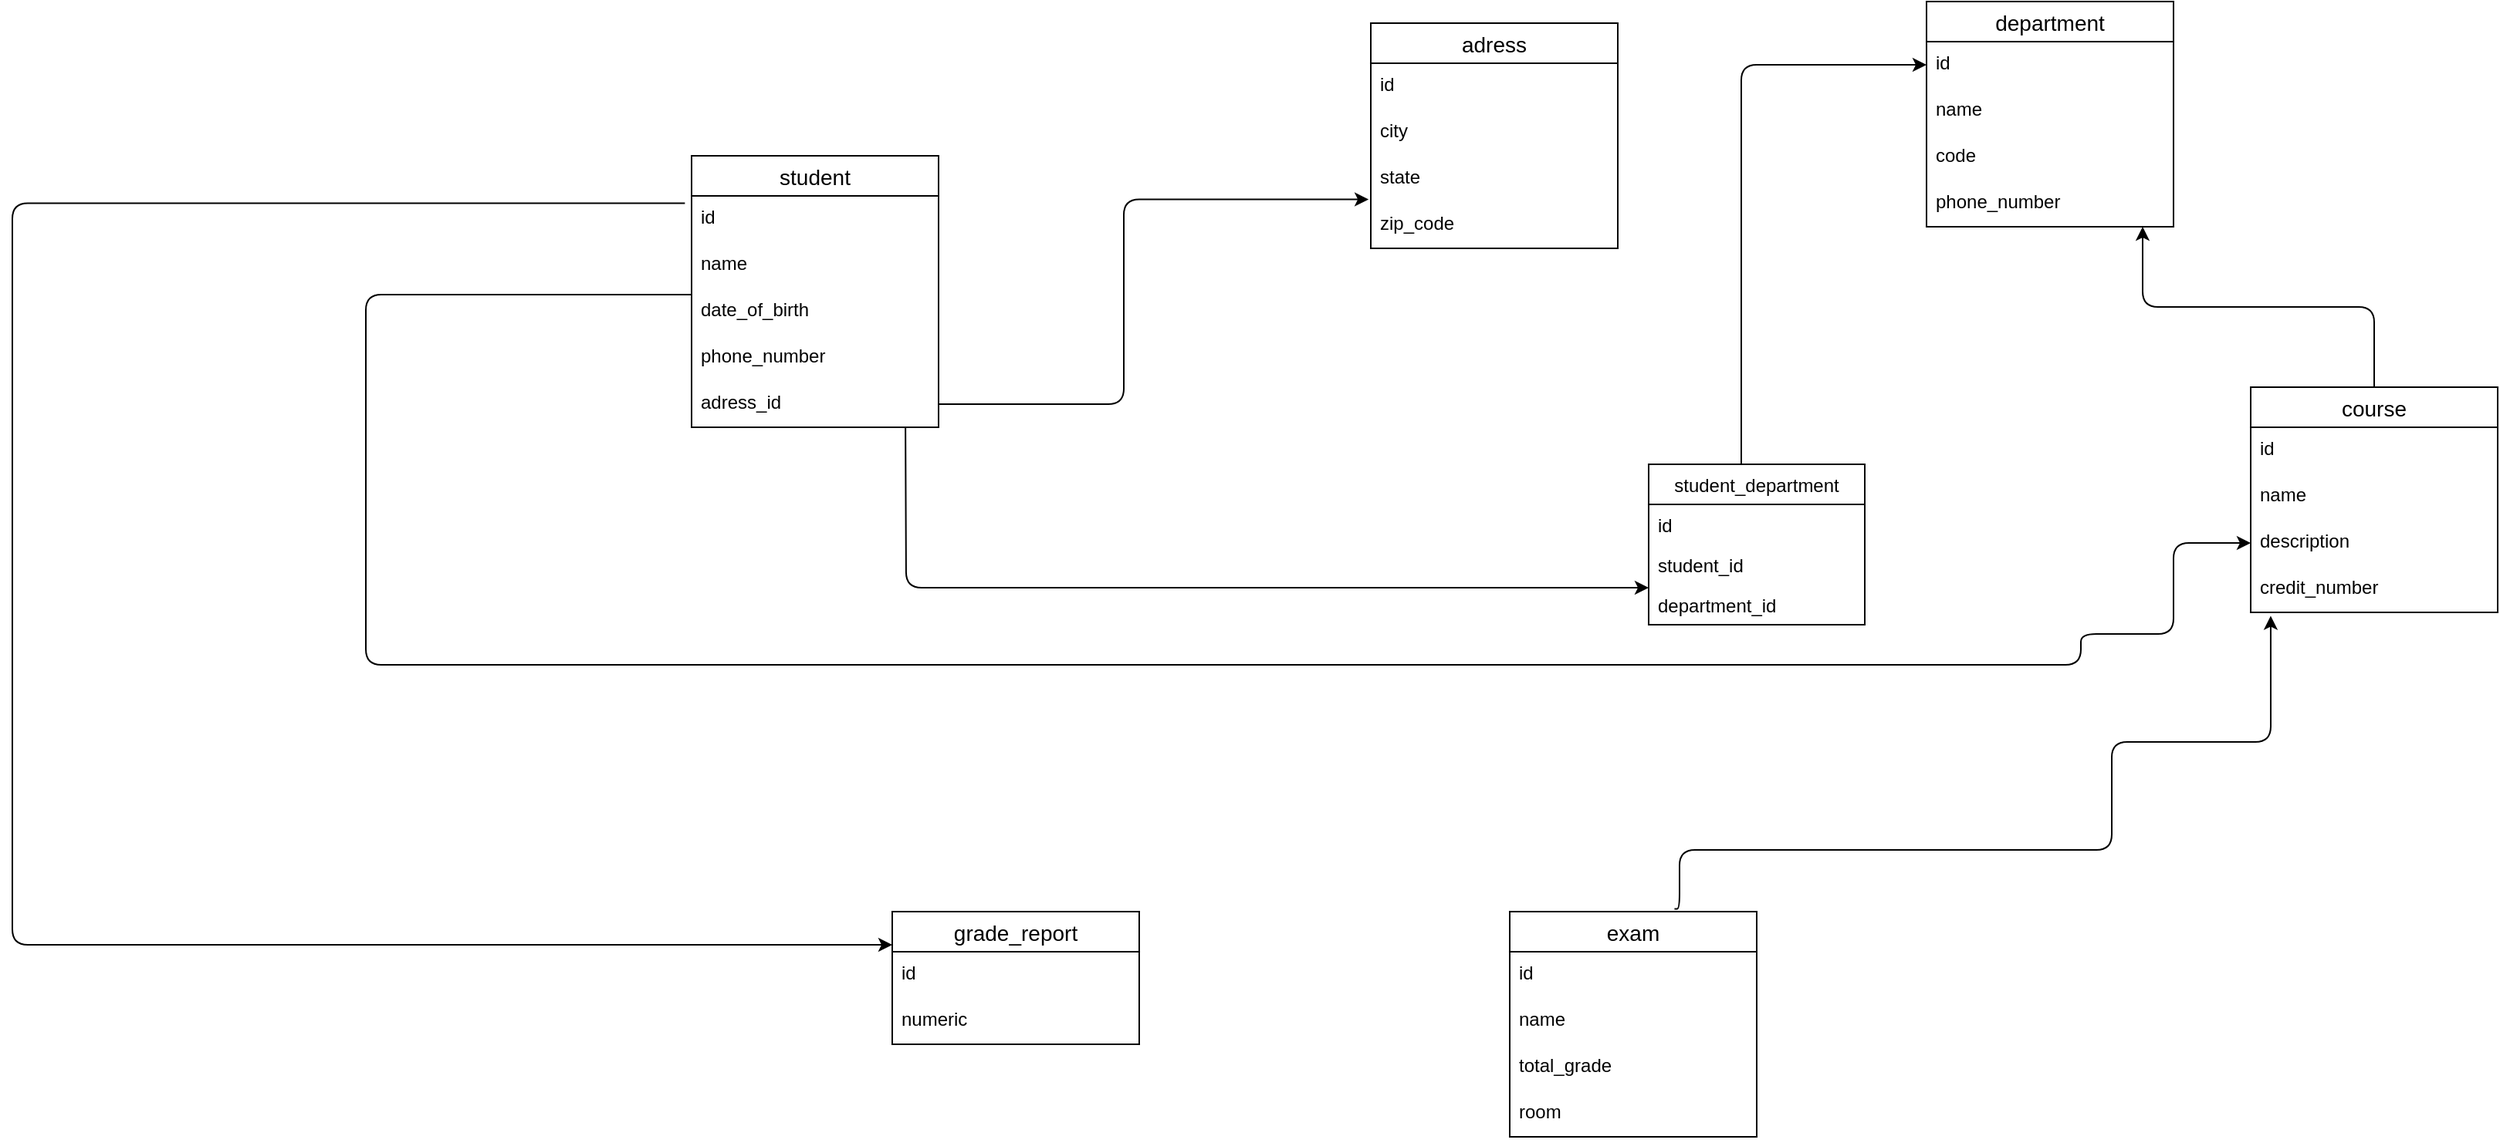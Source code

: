 <mxfile version="13.8.9-1" type="github">
  <diagram id="R2lEEEUBdFMjLlhIrx00" name="Page-1">
    <mxGraphModel dx="2191" dy="660" grid="1" gridSize="10" guides="1" tooltips="1" connect="1" arrows="1" fold="1" page="1" pageScale="1" pageWidth="850" pageHeight="1100" math="0" shadow="0" extFonts="Permanent Marker^https://fonts.googleapis.com/css?family=Permanent+Marker">
      <root>
        <mxCell id="0" />
        <mxCell id="1" parent="0" />
        <mxCell id="TBf-RlyPNaaVBo3Za_nx-1" value="student" style="swimlane;fontStyle=0;childLayout=stackLayout;horizontal=1;startSize=26;horizontalStack=0;resizeParent=1;resizeParentMax=0;resizeLast=0;collapsible=1;marginBottom=0;align=center;fontSize=14;" vertex="1" parent="1">
          <mxGeometry x="-350" y="280" width="160" height="176" as="geometry">
            <mxRectangle x="340" y="199" width="80" height="26" as="alternateBounds" />
          </mxGeometry>
        </mxCell>
        <mxCell id="TBf-RlyPNaaVBo3Za_nx-29" value="id" style="text;strokeColor=none;fillColor=none;spacingLeft=4;spacingRight=4;overflow=hidden;rotatable=0;points=[[0,0.5],[1,0.5]];portConstraint=eastwest;fontSize=12;" vertex="1" parent="TBf-RlyPNaaVBo3Za_nx-1">
          <mxGeometry y="26" width="160" height="30" as="geometry" />
        </mxCell>
        <mxCell id="TBf-RlyPNaaVBo3Za_nx-2" value="name" style="text;strokeColor=none;fillColor=none;spacingLeft=4;spacingRight=4;overflow=hidden;rotatable=0;points=[[0,0.5],[1,0.5]];portConstraint=eastwest;fontSize=12;" vertex="1" parent="TBf-RlyPNaaVBo3Za_nx-1">
          <mxGeometry y="56" width="160" height="30" as="geometry" />
        </mxCell>
        <mxCell id="TBf-RlyPNaaVBo3Za_nx-3" value="date_of_birth" style="text;strokeColor=none;fillColor=none;spacingLeft=4;spacingRight=4;overflow=hidden;rotatable=0;points=[[0,0.5],[1,0.5]];portConstraint=eastwest;fontSize=12;" vertex="1" parent="TBf-RlyPNaaVBo3Za_nx-1">
          <mxGeometry y="86" width="160" height="30" as="geometry" />
        </mxCell>
        <mxCell id="TBf-RlyPNaaVBo3Za_nx-4" value="phone_number" style="text;strokeColor=none;fillColor=none;spacingLeft=4;spacingRight=4;overflow=hidden;rotatable=0;points=[[0,0.5],[1,0.5]];portConstraint=eastwest;fontSize=12;" vertex="1" parent="TBf-RlyPNaaVBo3Za_nx-1">
          <mxGeometry y="116" width="160" height="30" as="geometry" />
        </mxCell>
        <mxCell id="TBf-RlyPNaaVBo3Za_nx-34" value="adress_id" style="text;strokeColor=none;fillColor=none;spacingLeft=4;spacingRight=4;overflow=hidden;rotatable=0;points=[[0,0.5],[1,0.5]];portConstraint=eastwest;fontSize=12;" vertex="1" parent="TBf-RlyPNaaVBo3Za_nx-1">
          <mxGeometry y="146" width="160" height="30" as="geometry" />
        </mxCell>
        <mxCell id="TBf-RlyPNaaVBo3Za_nx-5" value="adress" style="swimlane;fontStyle=0;childLayout=stackLayout;horizontal=1;startSize=26;horizontalStack=0;resizeParent=1;resizeParentMax=0;resizeLast=0;collapsible=1;marginBottom=0;align=center;fontSize=14;" vertex="1" parent="1">
          <mxGeometry x="90" y="194" width="160" height="146" as="geometry" />
        </mxCell>
        <mxCell id="TBf-RlyPNaaVBo3Za_nx-30" value="id" style="text;strokeColor=none;fillColor=none;spacingLeft=4;spacingRight=4;overflow=hidden;rotatable=0;points=[[0,0.5],[1,0.5]];portConstraint=eastwest;fontSize=12;" vertex="1" parent="TBf-RlyPNaaVBo3Za_nx-5">
          <mxGeometry y="26" width="160" height="30" as="geometry" />
        </mxCell>
        <mxCell id="TBf-RlyPNaaVBo3Za_nx-6" value="city" style="text;strokeColor=none;fillColor=none;spacingLeft=4;spacingRight=4;overflow=hidden;rotatable=0;points=[[0,0.5],[1,0.5]];portConstraint=eastwest;fontSize=12;" vertex="1" parent="TBf-RlyPNaaVBo3Za_nx-5">
          <mxGeometry y="56" width="160" height="30" as="geometry" />
        </mxCell>
        <mxCell id="TBf-RlyPNaaVBo3Za_nx-7" value="state" style="text;strokeColor=none;fillColor=none;spacingLeft=4;spacingRight=4;overflow=hidden;rotatable=0;points=[[0,0.5],[1,0.5]];portConstraint=eastwest;fontSize=12;" vertex="1" parent="TBf-RlyPNaaVBo3Za_nx-5">
          <mxGeometry y="86" width="160" height="30" as="geometry" />
        </mxCell>
        <mxCell id="TBf-RlyPNaaVBo3Za_nx-8" value="zip_code" style="text;strokeColor=none;fillColor=none;spacingLeft=4;spacingRight=4;overflow=hidden;rotatable=0;points=[[0,0.5],[1,0.5]];portConstraint=eastwest;fontSize=12;" vertex="1" parent="TBf-RlyPNaaVBo3Za_nx-5">
          <mxGeometry y="116" width="160" height="30" as="geometry" />
        </mxCell>
        <mxCell id="TBf-RlyPNaaVBo3Za_nx-9" value="department" style="swimlane;fontStyle=0;childLayout=stackLayout;horizontal=1;startSize=26;horizontalStack=0;resizeParent=1;resizeParentMax=0;resizeLast=0;collapsible=1;marginBottom=0;align=center;fontSize=14;" vertex="1" parent="1">
          <mxGeometry x="450" y="180" width="160" height="146" as="geometry" />
        </mxCell>
        <mxCell id="TBf-RlyPNaaVBo3Za_nx-32" value="id" style="text;strokeColor=none;fillColor=none;spacingLeft=4;spacingRight=4;overflow=hidden;rotatable=0;points=[[0,0.5],[1,0.5]];portConstraint=eastwest;fontSize=12;" vertex="1" parent="TBf-RlyPNaaVBo3Za_nx-9">
          <mxGeometry y="26" width="160" height="30" as="geometry" />
        </mxCell>
        <mxCell id="TBf-RlyPNaaVBo3Za_nx-10" value="name" style="text;strokeColor=none;fillColor=none;spacingLeft=4;spacingRight=4;overflow=hidden;rotatable=0;points=[[0,0.5],[1,0.5]];portConstraint=eastwest;fontSize=12;" vertex="1" parent="TBf-RlyPNaaVBo3Za_nx-9">
          <mxGeometry y="56" width="160" height="30" as="geometry" />
        </mxCell>
        <mxCell id="TBf-RlyPNaaVBo3Za_nx-11" value="code" style="text;strokeColor=none;fillColor=none;spacingLeft=4;spacingRight=4;overflow=hidden;rotatable=0;points=[[0,0.5],[1,0.5]];portConstraint=eastwest;fontSize=12;" vertex="1" parent="TBf-RlyPNaaVBo3Za_nx-9">
          <mxGeometry y="86" width="160" height="30" as="geometry" />
        </mxCell>
        <mxCell id="TBf-RlyPNaaVBo3Za_nx-12" value="phone_number" style="text;strokeColor=none;fillColor=none;spacingLeft=4;spacingRight=4;overflow=hidden;rotatable=0;points=[[0,0.5],[1,0.5]];portConstraint=eastwest;fontSize=12;" vertex="1" parent="TBf-RlyPNaaVBo3Za_nx-9">
          <mxGeometry y="116" width="160" height="30" as="geometry" />
        </mxCell>
        <mxCell id="TBf-RlyPNaaVBo3Za_nx-13" value="course" style="swimlane;fontStyle=0;childLayout=stackLayout;horizontal=1;startSize=26;horizontalStack=0;resizeParent=1;resizeParentMax=0;resizeLast=0;collapsible=1;marginBottom=0;align=center;fontSize=14;" vertex="1" parent="1">
          <mxGeometry x="660" y="430" width="160" height="146" as="geometry" />
        </mxCell>
        <mxCell id="TBf-RlyPNaaVBo3Za_nx-33" value="id" style="text;strokeColor=none;fillColor=none;spacingLeft=4;spacingRight=4;overflow=hidden;rotatable=0;points=[[0,0.5],[1,0.5]];portConstraint=eastwest;fontSize=12;" vertex="1" parent="TBf-RlyPNaaVBo3Za_nx-13">
          <mxGeometry y="26" width="160" height="30" as="geometry" />
        </mxCell>
        <mxCell id="TBf-RlyPNaaVBo3Za_nx-14" value="name" style="text;strokeColor=none;fillColor=none;spacingLeft=4;spacingRight=4;overflow=hidden;rotatable=0;points=[[0,0.5],[1,0.5]];portConstraint=eastwest;fontSize=12;" vertex="1" parent="TBf-RlyPNaaVBo3Za_nx-13">
          <mxGeometry y="56" width="160" height="30" as="geometry" />
        </mxCell>
        <mxCell id="TBf-RlyPNaaVBo3Za_nx-15" value="description" style="text;strokeColor=none;fillColor=none;spacingLeft=4;spacingRight=4;overflow=hidden;rotatable=0;points=[[0,0.5],[1,0.5]];portConstraint=eastwest;fontSize=12;" vertex="1" parent="TBf-RlyPNaaVBo3Za_nx-13">
          <mxGeometry y="86" width="160" height="30" as="geometry" />
        </mxCell>
        <mxCell id="TBf-RlyPNaaVBo3Za_nx-16" value="credit_number" style="text;strokeColor=none;fillColor=none;spacingLeft=4;spacingRight=4;overflow=hidden;rotatable=0;points=[[0,0.5],[1,0.5]];portConstraint=eastwest;fontSize=12;" vertex="1" parent="TBf-RlyPNaaVBo3Za_nx-13">
          <mxGeometry y="116" width="160" height="30" as="geometry" />
        </mxCell>
        <mxCell id="TBf-RlyPNaaVBo3Za_nx-17" value="grade_report" style="swimlane;fontStyle=0;childLayout=stackLayout;horizontal=1;startSize=26;horizontalStack=0;resizeParent=1;resizeParentMax=0;resizeLast=0;collapsible=1;marginBottom=0;align=center;fontSize=14;" vertex="1" parent="1">
          <mxGeometry x="-220" y="770" width="160" height="86" as="geometry" />
        </mxCell>
        <mxCell id="TBf-RlyPNaaVBo3Za_nx-20" value="id" style="text;strokeColor=none;fillColor=none;spacingLeft=4;spacingRight=4;overflow=hidden;rotatable=0;points=[[0,0.5],[1,0.5]];portConstraint=eastwest;fontSize=12;" vertex="1" parent="TBf-RlyPNaaVBo3Za_nx-17">
          <mxGeometry y="26" width="160" height="30" as="geometry" />
        </mxCell>
        <mxCell id="TBf-RlyPNaaVBo3Za_nx-18" value="numeric" style="text;strokeColor=none;fillColor=none;spacingLeft=4;spacingRight=4;overflow=hidden;rotatable=0;points=[[0,0.5],[1,0.5]];portConstraint=eastwest;fontSize=12;" vertex="1" parent="TBf-RlyPNaaVBo3Za_nx-17">
          <mxGeometry y="56" width="160" height="30" as="geometry" />
        </mxCell>
        <mxCell id="TBf-RlyPNaaVBo3Za_nx-21" value="exam" style="swimlane;fontStyle=0;childLayout=stackLayout;horizontal=1;startSize=26;horizontalStack=0;resizeParent=1;resizeParentMax=0;resizeLast=0;collapsible=1;marginBottom=0;align=center;fontSize=14;" vertex="1" parent="1">
          <mxGeometry x="180" y="770" width="160" height="146" as="geometry" />
        </mxCell>
        <mxCell id="TBf-RlyPNaaVBo3Za_nx-31" value="id" style="text;strokeColor=none;fillColor=none;spacingLeft=4;spacingRight=4;overflow=hidden;rotatable=0;points=[[0,0.5],[1,0.5]];portConstraint=eastwest;fontSize=12;" vertex="1" parent="TBf-RlyPNaaVBo3Za_nx-21">
          <mxGeometry y="26" width="160" height="30" as="geometry" />
        </mxCell>
        <mxCell id="TBf-RlyPNaaVBo3Za_nx-22" value="name" style="text;strokeColor=none;fillColor=none;spacingLeft=4;spacingRight=4;overflow=hidden;rotatable=0;points=[[0,0.5],[1,0.5]];portConstraint=eastwest;fontSize=12;" vertex="1" parent="TBf-RlyPNaaVBo3Za_nx-21">
          <mxGeometry y="56" width="160" height="30" as="geometry" />
        </mxCell>
        <mxCell id="TBf-RlyPNaaVBo3Za_nx-23" value="total_grade" style="text;strokeColor=none;fillColor=none;spacingLeft=4;spacingRight=4;overflow=hidden;rotatable=0;points=[[0,0.5],[1,0.5]];portConstraint=eastwest;fontSize=12;" vertex="1" parent="TBf-RlyPNaaVBo3Za_nx-21">
          <mxGeometry y="86" width="160" height="30" as="geometry" />
        </mxCell>
        <mxCell id="TBf-RlyPNaaVBo3Za_nx-24" value="room" style="text;strokeColor=none;fillColor=none;spacingLeft=4;spacingRight=4;overflow=hidden;rotatable=0;points=[[0,0.5],[1,0.5]];portConstraint=eastwest;fontSize=12;" vertex="1" parent="TBf-RlyPNaaVBo3Za_nx-21">
          <mxGeometry y="116" width="160" height="30" as="geometry" />
        </mxCell>
        <mxCell id="TBf-RlyPNaaVBo3Za_nx-40" value="" style="edgeStyle=elbowEdgeStyle;elbow=horizontal;endArrow=classic;html=1;entryX=-0.009;entryY=-0.058;entryDx=0;entryDy=0;entryPerimeter=0;" edge="1" parent="1" source="TBf-RlyPNaaVBo3Za_nx-34" target="TBf-RlyPNaaVBo3Za_nx-8">
          <mxGeometry width="50" height="50" relative="1" as="geometry">
            <mxPoint x="-10" y="390" as="sourcePoint" />
            <mxPoint x="40" y="340" as="targetPoint" />
            <Array as="points">
              <mxPoint x="-70" y="340" />
            </Array>
          </mxGeometry>
        </mxCell>
        <mxCell id="TBf-RlyPNaaVBo3Za_nx-41" value="student_department" style="swimlane;fontStyle=0;childLayout=stackLayout;horizontal=1;startSize=26;fillColor=none;horizontalStack=0;resizeParent=1;resizeParentMax=0;resizeLast=0;collapsible=1;marginBottom=0;" vertex="1" parent="1">
          <mxGeometry x="270" y="480" width="140" height="104" as="geometry" />
        </mxCell>
        <mxCell id="TBf-RlyPNaaVBo3Za_nx-42" value="id" style="text;strokeColor=none;fillColor=none;align=left;verticalAlign=top;spacingLeft=4;spacingRight=4;overflow=hidden;rotatable=0;points=[[0,0.5],[1,0.5]];portConstraint=eastwest;" vertex="1" parent="TBf-RlyPNaaVBo3Za_nx-41">
          <mxGeometry y="26" width="140" height="26" as="geometry" />
        </mxCell>
        <mxCell id="TBf-RlyPNaaVBo3Za_nx-43" value="student_id" style="text;strokeColor=none;fillColor=none;align=left;verticalAlign=top;spacingLeft=4;spacingRight=4;overflow=hidden;rotatable=0;points=[[0,0.5],[1,0.5]];portConstraint=eastwest;" vertex="1" parent="TBf-RlyPNaaVBo3Za_nx-41">
          <mxGeometry y="52" width="140" height="26" as="geometry" />
        </mxCell>
        <mxCell id="TBf-RlyPNaaVBo3Za_nx-44" value="department_id" style="text;strokeColor=none;fillColor=none;align=left;verticalAlign=top;spacingLeft=4;spacingRight=4;overflow=hidden;rotatable=0;points=[[0,0.5],[1,0.5]];portConstraint=eastwest;" vertex="1" parent="TBf-RlyPNaaVBo3Za_nx-41">
          <mxGeometry y="78" width="140" height="26" as="geometry" />
        </mxCell>
        <mxCell id="TBf-RlyPNaaVBo3Za_nx-45" value="" style="edgeStyle=elbowEdgeStyle;elbow=horizontal;endArrow=classic;html=1;exitX=0.866;exitY=0.992;exitDx=0;exitDy=0;exitPerimeter=0;" edge="1" parent="1" source="TBf-RlyPNaaVBo3Za_nx-34">
          <mxGeometry width="50" height="50" relative="1" as="geometry">
            <mxPoint x="-160" y="540" as="sourcePoint" />
            <mxPoint x="270" y="560" as="targetPoint" />
            <Array as="points">
              <mxPoint x="-211" y="580" />
              <mxPoint x="230" y="560" />
              <mxPoint x="-100" y="560" />
            </Array>
          </mxGeometry>
        </mxCell>
        <mxCell id="TBf-RlyPNaaVBo3Za_nx-46" value="" style="edgeStyle=elbowEdgeStyle;elbow=horizontal;endArrow=classic;html=1;entryX=0;entryY=0.5;entryDx=0;entryDy=0;" edge="1" parent="1" target="TBf-RlyPNaaVBo3Za_nx-32">
          <mxGeometry width="50" height="50" relative="1" as="geometry">
            <mxPoint x="330" y="480" as="sourcePoint" />
            <mxPoint x="390" y="220" as="targetPoint" />
            <Array as="points">
              <mxPoint x="330" y="410" />
              <mxPoint x="370" y="270" />
            </Array>
          </mxGeometry>
        </mxCell>
        <mxCell id="TBf-RlyPNaaVBo3Za_nx-47" value="" style="edgeStyle=elbowEdgeStyle;elbow=vertical;endArrow=classic;html=1;" edge="1" parent="1" source="TBf-RlyPNaaVBo3Za_nx-13">
          <mxGeometry width="50" height="50" relative="1" as="geometry">
            <mxPoint x="540" y="376" as="sourcePoint" />
            <mxPoint x="590" y="326" as="targetPoint" />
          </mxGeometry>
        </mxCell>
        <mxCell id="TBf-RlyPNaaVBo3Za_nx-48" value="" style="edgeStyle=segmentEdgeStyle;endArrow=classic;html=1;entryX=0;entryY=0.5;entryDx=0;entryDy=0;" edge="1" parent="1" source="TBf-RlyPNaaVBo3Za_nx-3" target="TBf-RlyPNaaVBo3Za_nx-15">
          <mxGeometry width="50" height="50" relative="1" as="geometry">
            <mxPoint x="-361" y="370" as="sourcePoint" />
            <mxPoint x="680" y="590" as="targetPoint" />
            <Array as="points">
              <mxPoint x="-561" y="370" />
              <mxPoint x="-561" y="610" />
              <mxPoint x="550" y="610" />
              <mxPoint x="550" y="590" />
              <mxPoint x="610" y="590" />
              <mxPoint x="610" y="531" />
            </Array>
          </mxGeometry>
        </mxCell>
        <mxCell id="TBf-RlyPNaaVBo3Za_nx-49" value="" style="edgeStyle=segmentEdgeStyle;endArrow=classic;html=1;entryX=0.081;entryY=1.075;entryDx=0;entryDy=0;entryPerimeter=0;exitX=0.667;exitY=-0.012;exitDx=0;exitDy=0;exitPerimeter=0;" edge="1" parent="1" source="TBf-RlyPNaaVBo3Za_nx-21" target="TBf-RlyPNaaVBo3Za_nx-16">
          <mxGeometry width="50" height="50" relative="1" as="geometry">
            <mxPoint x="290" y="760" as="sourcePoint" />
            <mxPoint x="340" y="590" as="targetPoint" />
            <Array as="points">
              <mxPoint x="290" y="768" />
              <mxPoint x="290" y="730" />
              <mxPoint x="570" y="730" />
              <mxPoint x="570" y="660" />
              <mxPoint x="673" y="660" />
            </Array>
          </mxGeometry>
        </mxCell>
        <mxCell id="TBf-RlyPNaaVBo3Za_nx-50" value="" style="edgeStyle=elbowEdgeStyle;elbow=horizontal;endArrow=classic;html=1;entryX=0;entryY=0.25;entryDx=0;entryDy=0;exitX=-0.027;exitY=0.159;exitDx=0;exitDy=0;exitPerimeter=0;" edge="1" parent="1" source="TBf-RlyPNaaVBo3Za_nx-29" target="TBf-RlyPNaaVBo3Za_nx-17">
          <mxGeometry width="50" height="50" relative="1" as="geometry">
            <mxPoint x="-260" y="278" as="sourcePoint" />
            <mxPoint x="-771.25" y="240" as="targetPoint" />
            <Array as="points">
              <mxPoint x="-790" y="310" />
              <mxPoint x="-360" y="320" />
              <mxPoint x="-680" y="278" />
            </Array>
          </mxGeometry>
        </mxCell>
      </root>
    </mxGraphModel>
  </diagram>
</mxfile>
